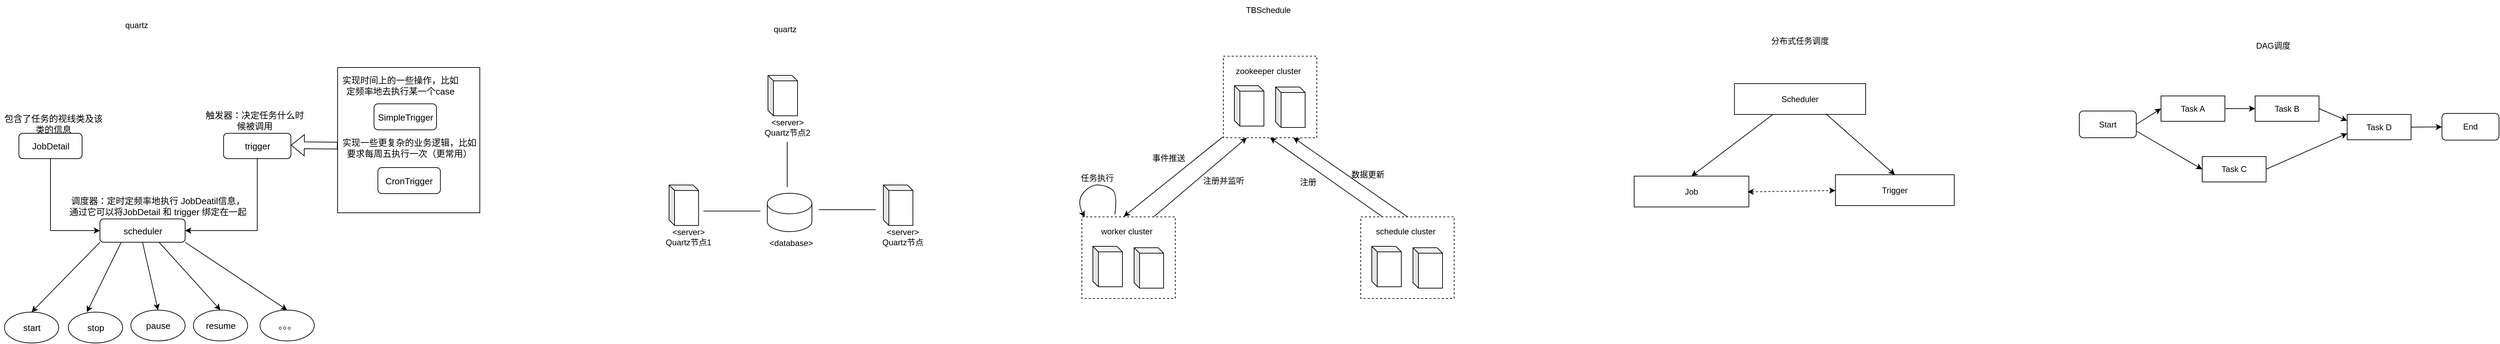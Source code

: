 <mxfile version="22.1.21" type="github">
  <diagram name="第 1 页" id="Cbjm2723TIX3uI8G1TU3">
    <mxGraphModel dx="956" dy="518" grid="0" gridSize="10" guides="1" tooltips="1" connect="1" arrows="1" fold="1" page="1" pageScale="1" pageWidth="500000" pageHeight="400000" math="0" shadow="0">
      <root>
        <mxCell id="0" />
        <mxCell id="1" parent="0" />
        <mxCell id="OXMtyyxUVlepq9rhhOlZ-22" value="" style="rounded=0;whiteSpace=wrap;html=1;fontSize=13;" parent="1" vertex="1">
          <mxGeometry x="683.5" y="116.5" width="207" height="212" as="geometry" />
        </mxCell>
        <mxCell id="OXMtyyxUVlepq9rhhOlZ-15" style="edgeStyle=orthogonalEdgeStyle;rounded=0;orthogonalLoop=1;jettySize=auto;html=1;exitX=0.5;exitY=1;exitDx=0;exitDy=0;entryX=1;entryY=0.5;entryDx=0;entryDy=0;fontSize=13;" parent="1" source="OXMtyyxUVlepq9rhhOlZ-2" target="OXMtyyxUVlepq9rhhOlZ-5" edge="1">
          <mxGeometry relative="1" as="geometry" />
        </mxCell>
        <mxCell id="OXMtyyxUVlepq9rhhOlZ-2" value="trigger" style="rounded=1;whiteSpace=wrap;html=1;fontSize=13;" parent="1" vertex="1">
          <mxGeometry x="517.5" y="212.5" width="98" height="37" as="geometry" />
        </mxCell>
        <mxCell id="OXMtyyxUVlepq9rhhOlZ-3" value="SimpleTrigger" style="rounded=1;whiteSpace=wrap;html=1;fontSize=13;" parent="1" vertex="1">
          <mxGeometry x="736.5" y="169.5" width="91" height="38" as="geometry" />
        </mxCell>
        <mxCell id="OXMtyyxUVlepq9rhhOlZ-5" value="scheduler" style="rounded=1;whiteSpace=wrap;html=1;fontSize=13;" parent="1" vertex="1">
          <mxGeometry x="337.5" y="337.5" width="124" height="34" as="geometry" />
        </mxCell>
        <mxCell id="OXMtyyxUVlepq9rhhOlZ-14" style="edgeStyle=orthogonalEdgeStyle;rounded=0;orthogonalLoop=1;jettySize=auto;html=1;exitX=0.5;exitY=1;exitDx=0;exitDy=0;entryX=0;entryY=0.5;entryDx=0;entryDy=0;fontSize=13;" parent="1" source="OXMtyyxUVlepq9rhhOlZ-6" target="OXMtyyxUVlepq9rhhOlZ-5" edge="1">
          <mxGeometry relative="1" as="geometry" />
        </mxCell>
        <mxCell id="OXMtyyxUVlepq9rhhOlZ-6" value="JobDetail" style="rounded=1;whiteSpace=wrap;html=1;fontSize=13;" parent="1" vertex="1">
          <mxGeometry x="219.5" y="212.5" width="92" height="37" as="geometry" />
        </mxCell>
        <mxCell id="OXMtyyxUVlepq9rhhOlZ-7" value="start" style="ellipse;whiteSpace=wrap;html=1;fontSize=13;" parent="1" vertex="1">
          <mxGeometry x="198.5" y="473.5" width="79" height="45" as="geometry" />
        </mxCell>
        <mxCell id="OXMtyyxUVlepq9rhhOlZ-9" value="CronTrigger" style="rounded=1;whiteSpace=wrap;html=1;fontSize=13;" parent="1" vertex="1">
          <mxGeometry x="742.13" y="262.5" width="91" height="38" as="geometry" />
        </mxCell>
        <mxCell id="OXMtyyxUVlepq9rhhOlZ-10" value="stop" style="ellipse;whiteSpace=wrap;html=1;fontSize=13;" parent="1" vertex="1">
          <mxGeometry x="291.5" y="473.5" width="79" height="45" as="geometry" />
        </mxCell>
        <mxCell id="OXMtyyxUVlepq9rhhOlZ-11" value="pause" style="ellipse;whiteSpace=wrap;html=1;fontSize=13;" parent="1" vertex="1">
          <mxGeometry x="382.5" y="470.5" width="79" height="45" as="geometry" />
        </mxCell>
        <mxCell id="OXMtyyxUVlepq9rhhOlZ-12" value="resume" style="ellipse;whiteSpace=wrap;html=1;fontSize=13;" parent="1" vertex="1">
          <mxGeometry x="473.5" y="470.5" width="79" height="45" as="geometry" />
        </mxCell>
        <mxCell id="OXMtyyxUVlepq9rhhOlZ-13" value="。。。" style="ellipse;whiteSpace=wrap;html=1;fontSize=13;" parent="1" vertex="1">
          <mxGeometry x="570.5" y="470.5" width="79" height="45" as="geometry" />
        </mxCell>
        <mxCell id="OXMtyyxUVlepq9rhhOlZ-17" value="" style="endArrow=classic;html=1;rounded=0;exitX=0;exitY=1;exitDx=0;exitDy=0;entryX=0.5;entryY=0;entryDx=0;entryDy=0;fontSize=13;" parent="1" source="OXMtyyxUVlepq9rhhOlZ-5" target="OXMtyyxUVlepq9rhhOlZ-7" edge="1">
          <mxGeometry width="50" height="50" relative="1" as="geometry">
            <mxPoint x="734.5" y="423.5" as="sourcePoint" />
            <mxPoint x="784.5" y="373.5" as="targetPoint" />
          </mxGeometry>
        </mxCell>
        <mxCell id="OXMtyyxUVlepq9rhhOlZ-18" value="" style="endArrow=classic;html=1;rounded=0;exitX=0.25;exitY=1;exitDx=0;exitDy=0;entryX=0.5;entryY=0;entryDx=0;entryDy=0;fontSize=13;" parent="1" source="OXMtyyxUVlepq9rhhOlZ-5" edge="1">
          <mxGeometry width="50" height="50" relative="1" as="geometry">
            <mxPoint x="417.5" y="371.5" as="sourcePoint" />
            <mxPoint x="318.5" y="473.5" as="targetPoint" />
          </mxGeometry>
        </mxCell>
        <mxCell id="OXMtyyxUVlepq9rhhOlZ-19" value="" style="endArrow=classic;html=1;rounded=0;exitX=0.5;exitY=1;exitDx=0;exitDy=0;entryX=0.5;entryY=0;entryDx=0;entryDy=0;fontSize=13;" parent="1" source="OXMtyyxUVlepq9rhhOlZ-5" target="OXMtyyxUVlepq9rhhOlZ-11" edge="1">
          <mxGeometry width="50" height="50" relative="1" as="geometry">
            <mxPoint x="378.5" y="381.5" as="sourcePoint" />
            <mxPoint x="328.5" y="483.5" as="targetPoint" />
          </mxGeometry>
        </mxCell>
        <mxCell id="OXMtyyxUVlepq9rhhOlZ-20" value="" style="endArrow=classic;html=1;rounded=0;exitX=0.694;exitY=1;exitDx=0;exitDy=0;entryX=0.5;entryY=0;entryDx=0;entryDy=0;exitPerimeter=0;fontSize=13;" parent="1" source="OXMtyyxUVlepq9rhhOlZ-5" target="OXMtyyxUVlepq9rhhOlZ-12" edge="1">
          <mxGeometry width="50" height="50" relative="1" as="geometry">
            <mxPoint x="409.5" y="381.5" as="sourcePoint" />
            <mxPoint x="432.5" y="480.5" as="targetPoint" />
          </mxGeometry>
        </mxCell>
        <mxCell id="OXMtyyxUVlepq9rhhOlZ-21" value="" style="endArrow=classic;html=1;rounded=0;exitX=1;exitY=1;exitDx=0;exitDy=0;entryX=0.5;entryY=0;entryDx=0;entryDy=0;fontSize=13;" parent="1" source="OXMtyyxUVlepq9rhhOlZ-5" target="OXMtyyxUVlepq9rhhOlZ-13" edge="1">
          <mxGeometry width="50" height="50" relative="1" as="geometry">
            <mxPoint x="433.5" y="381.5" as="sourcePoint" />
            <mxPoint x="523.5" y="480.5" as="targetPoint" />
          </mxGeometry>
        </mxCell>
        <mxCell id="OXMtyyxUVlepq9rhhOlZ-23" value="" style="shape=flexArrow;endArrow=classic;html=1;rounded=0;exitX=0;exitY=0.5;exitDx=0;exitDy=0;entryX=1;entryY=0.25;entryDx=0;entryDy=0;fontSize=13;" parent="1" edge="1">
          <mxGeometry width="50" height="50" relative="1" as="geometry">
            <mxPoint x="683.5" y="230.5" as="sourcePoint" />
            <mxPoint x="615.5" y="229.75" as="targetPoint" />
          </mxGeometry>
        </mxCell>
        <mxCell id="OXMtyyxUVlepq9rhhOlZ-24" value="包含了任务的视线类及该类的信息" style="text;html=1;strokeColor=none;fillColor=none;align=center;verticalAlign=middle;whiteSpace=wrap;rounded=0;fontSize=13;" parent="1" vertex="1">
          <mxGeometry x="192" y="183.5" width="155.5" height="31" as="geometry" />
        </mxCell>
        <mxCell id="OXMtyyxUVlepq9rhhOlZ-25" value="触发器：决定任务什么时候被调用" style="text;html=1;strokeColor=none;fillColor=none;align=center;verticalAlign=middle;whiteSpace=wrap;rounded=0;fontSize=13;" parent="1" vertex="1">
          <mxGeometry x="484.5" y="178.5" width="155.5" height="31" as="geometry" />
        </mxCell>
        <mxCell id="OXMtyyxUVlepq9rhhOlZ-26" value="实现时间上的一些操作，比如定频率地去执行某一个case" style="text;html=1;strokeColor=none;fillColor=none;align=center;verticalAlign=middle;whiteSpace=wrap;rounded=0;fontSize=13;" parent="1" vertex="1">
          <mxGeometry x="688.75" y="127.5" width="171.75" height="31" as="geometry" />
        </mxCell>
        <mxCell id="OXMtyyxUVlepq9rhhOlZ-27" value="实现一些更复杂的业务逻辑，比如要求每周五执行一次（更常用）" style="text;html=1;strokeColor=none;fillColor=none;align=center;verticalAlign=middle;whiteSpace=wrap;rounded=0;fontSize=13;" parent="1" vertex="1">
          <mxGeometry x="688.75" y="218.5" width="197.75" height="31" as="geometry" />
        </mxCell>
        <mxCell id="OXMtyyxUVlepq9rhhOlZ-28" value="调度器：定时定频率地执行 JobDeatil信息，通过它可以将JobDetail 和 trigger 绑定在一起" style="text;html=1;strokeColor=none;fillColor=none;align=center;verticalAlign=middle;whiteSpace=wrap;rounded=0;fontSize=13;" parent="1" vertex="1">
          <mxGeometry x="291.5" y="303.5" width="260" height="31" as="geometry" />
        </mxCell>
        <mxCell id="OXMtyyxUVlepq9rhhOlZ-29" value="" style="shape=cube;whiteSpace=wrap;html=1;boundedLbl=1;backgroundOutline=1;darkOpacity=0.05;darkOpacity2=0.1;size=8;" parent="1" vertex="1">
          <mxGeometry x="1310" y="128" width="43" height="59" as="geometry" />
        </mxCell>
        <mxCell id="OXMtyyxUVlepq9rhhOlZ-30" value="&amp;lt;server&amp;gt;&lt;br&gt;Quartz节点2" style="text;html=1;strokeColor=none;fillColor=none;align=center;verticalAlign=middle;whiteSpace=wrap;rounded=0;" parent="1" vertex="1">
          <mxGeometry x="1293" y="189" width="91" height="30" as="geometry" />
        </mxCell>
        <mxCell id="OXMtyyxUVlepq9rhhOlZ-31" value="" style="shape=cube;whiteSpace=wrap;html=1;boundedLbl=1;backgroundOutline=1;darkOpacity=0.05;darkOpacity2=0.1;size=8;" parent="1" vertex="1">
          <mxGeometry x="1166" y="288" width="43" height="59" as="geometry" />
        </mxCell>
        <mxCell id="OXMtyyxUVlepq9rhhOlZ-32" value="&amp;lt;server&amp;gt;&lt;br&gt;Quartz节点1" style="text;html=1;strokeColor=none;fillColor=none;align=center;verticalAlign=middle;whiteSpace=wrap;rounded=0;" parent="1" vertex="1">
          <mxGeometry x="1149" y="349" width="91" height="30" as="geometry" />
        </mxCell>
        <mxCell id="OXMtyyxUVlepq9rhhOlZ-33" value="" style="shape=cube;whiteSpace=wrap;html=1;boundedLbl=1;backgroundOutline=1;darkOpacity=0.05;darkOpacity2=0.1;size=8;" parent="1" vertex="1">
          <mxGeometry x="1478" y="288" width="43" height="59" as="geometry" />
        </mxCell>
        <mxCell id="OXMtyyxUVlepq9rhhOlZ-34" value="&amp;lt;server&amp;gt;&lt;br&gt;Quartz节点" style="text;html=1;strokeColor=none;fillColor=none;align=center;verticalAlign=middle;whiteSpace=wrap;rounded=0;" parent="1" vertex="1">
          <mxGeometry x="1461" y="349" width="91" height="30" as="geometry" />
        </mxCell>
        <mxCell id="OXMtyyxUVlepq9rhhOlZ-35" value="" style="shape=cylinder3;whiteSpace=wrap;html=1;boundedLbl=1;backgroundOutline=1;size=15;" parent="1" vertex="1">
          <mxGeometry x="1309" y="300" width="65" height="56" as="geometry" />
        </mxCell>
        <mxCell id="OXMtyyxUVlepq9rhhOlZ-36" value="" style="endArrow=none;html=1;rounded=0;fontStyle=1" parent="1" edge="1">
          <mxGeometry width="50" height="50" relative="1" as="geometry">
            <mxPoint x="1338" y="291" as="sourcePoint" />
            <mxPoint x="1338" y="225" as="targetPoint" />
          </mxGeometry>
        </mxCell>
        <mxCell id="OXMtyyxUVlepq9rhhOlZ-37" value="" style="endArrow=none;html=1;rounded=0;fontStyle=1" parent="1" edge="1">
          <mxGeometry width="50" height="50" relative="1" as="geometry">
            <mxPoint x="1299" y="326" as="sourcePoint" />
            <mxPoint x="1216" y="326" as="targetPoint" />
          </mxGeometry>
        </mxCell>
        <mxCell id="OXMtyyxUVlepq9rhhOlZ-39" value="" style="endArrow=none;html=1;rounded=0;fontStyle=1" parent="1" edge="1">
          <mxGeometry width="50" height="50" relative="1" as="geometry">
            <mxPoint x="1467" y="324" as="sourcePoint" />
            <mxPoint x="1384" y="324" as="targetPoint" />
          </mxGeometry>
        </mxCell>
        <mxCell id="OXMtyyxUVlepq9rhhOlZ-40" value="&amp;lt;database&amp;gt;" style="text;html=1;strokeColor=none;fillColor=none;align=center;verticalAlign=middle;whiteSpace=wrap;rounded=0;" parent="1" vertex="1">
          <mxGeometry x="1312.5" y="359" width="62" height="27" as="geometry" />
        </mxCell>
        <mxCell id="OXMtyyxUVlepq9rhhOlZ-41" value="quartz" style="text;html=1;strokeColor=none;fillColor=none;align=center;verticalAlign=middle;whiteSpace=wrap;rounded=0;" parent="1" vertex="1">
          <mxGeometry x="361" y="40" width="60" height="30" as="geometry" />
        </mxCell>
        <mxCell id="OXMtyyxUVlepq9rhhOlZ-42" value="quartz" style="text;html=1;strokeColor=none;fillColor=none;align=center;verticalAlign=middle;whiteSpace=wrap;rounded=0;" parent="1" vertex="1">
          <mxGeometry x="1305" y="46" width="60" height="30" as="geometry" />
        </mxCell>
        <mxCell id="OXMtyyxUVlepq9rhhOlZ-43" value="TBSchedule" style="text;html=1;strokeColor=none;fillColor=none;align=center;verticalAlign=middle;whiteSpace=wrap;rounded=0;" parent="1" vertex="1">
          <mxGeometry x="1995.5" y="18" width="85" height="30" as="geometry" />
        </mxCell>
        <mxCell id="OXMtyyxUVlepq9rhhOlZ-45" value="" style="rounded=0;whiteSpace=wrap;html=1;dashed=1;" parent="1" vertex="1">
          <mxGeometry x="1973" y="100" width="136" height="119" as="geometry" />
        </mxCell>
        <mxCell id="OXMtyyxUVlepq9rhhOlZ-46" value="" style="shape=cube;whiteSpace=wrap;html=1;boundedLbl=1;backgroundOutline=1;darkOpacity=0.05;darkOpacity2=0.1;size=8;" parent="1" vertex="1">
          <mxGeometry x="1989" y="143" width="43" height="59" as="geometry" />
        </mxCell>
        <mxCell id="OXMtyyxUVlepq9rhhOlZ-47" value="" style="shape=cube;whiteSpace=wrap;html=1;boundedLbl=1;backgroundOutline=1;darkOpacity=0.05;darkOpacity2=0.1;size=8;" parent="1" vertex="1">
          <mxGeometry x="2049" y="145" width="43" height="59" as="geometry" />
        </mxCell>
        <mxCell id="OXMtyyxUVlepq9rhhOlZ-48" value="zookeeper cluster" style="text;html=1;strokeColor=none;fillColor=none;align=center;verticalAlign=middle;whiteSpace=wrap;rounded=0;" parent="1" vertex="1">
          <mxGeometry x="1980.5" y="106.5" width="115" height="30" as="geometry" />
        </mxCell>
        <mxCell id="OXMtyyxUVlepq9rhhOlZ-49" value="" style="rounded=0;whiteSpace=wrap;html=1;dashed=1;" parent="1" vertex="1">
          <mxGeometry x="1767" y="334.5" width="136" height="119" as="geometry" />
        </mxCell>
        <mxCell id="OXMtyyxUVlepq9rhhOlZ-50" value="" style="shape=cube;whiteSpace=wrap;html=1;boundedLbl=1;backgroundOutline=1;darkOpacity=0.05;darkOpacity2=0.1;size=8;" parent="1" vertex="1">
          <mxGeometry x="1783" y="377.5" width="43" height="59" as="geometry" />
        </mxCell>
        <mxCell id="OXMtyyxUVlepq9rhhOlZ-51" value="" style="shape=cube;whiteSpace=wrap;html=1;boundedLbl=1;backgroundOutline=1;darkOpacity=0.05;darkOpacity2=0.1;size=8;" parent="1" vertex="1">
          <mxGeometry x="1843" y="379.5" width="43" height="59" as="geometry" />
        </mxCell>
        <mxCell id="OXMtyyxUVlepq9rhhOlZ-52" value="worker cluster" style="text;html=1;strokeColor=none;fillColor=none;align=center;verticalAlign=middle;whiteSpace=wrap;rounded=0;" parent="1" vertex="1">
          <mxGeometry x="1774.5" y="341" width="115" height="30" as="geometry" />
        </mxCell>
        <mxCell id="OXMtyyxUVlepq9rhhOlZ-53" value="" style="rounded=0;whiteSpace=wrap;html=1;dashed=1;" parent="1" vertex="1">
          <mxGeometry x="2173" y="334.5" width="136" height="119" as="geometry" />
        </mxCell>
        <mxCell id="OXMtyyxUVlepq9rhhOlZ-54" value="" style="shape=cube;whiteSpace=wrap;html=1;boundedLbl=1;backgroundOutline=1;darkOpacity=0.05;darkOpacity2=0.1;size=8;" parent="1" vertex="1">
          <mxGeometry x="2189" y="377.5" width="43" height="59" as="geometry" />
        </mxCell>
        <mxCell id="OXMtyyxUVlepq9rhhOlZ-55" value="" style="shape=cube;whiteSpace=wrap;html=1;boundedLbl=1;backgroundOutline=1;darkOpacity=0.05;darkOpacity2=0.1;size=8;" parent="1" vertex="1">
          <mxGeometry x="2249" y="379.5" width="43" height="59" as="geometry" />
        </mxCell>
        <mxCell id="OXMtyyxUVlepq9rhhOlZ-56" value="schedule cluster" style="text;html=1;strokeColor=none;fillColor=none;align=center;verticalAlign=middle;whiteSpace=wrap;rounded=0;" parent="1" vertex="1">
          <mxGeometry x="2180.5" y="341" width="115" height="30" as="geometry" />
        </mxCell>
        <mxCell id="OXMtyyxUVlepq9rhhOlZ-57" value="" style="endArrow=classic;html=1;rounded=0;entryX=0.25;entryY=1;entryDx=0;entryDy=0;" parent="1" target="OXMtyyxUVlepq9rhhOlZ-45" edge="1">
          <mxGeometry width="50" height="50" relative="1" as="geometry">
            <mxPoint x="1872" y="334" as="sourcePoint" />
            <mxPoint x="1922" y="284" as="targetPoint" />
          </mxGeometry>
        </mxCell>
        <mxCell id="OXMtyyxUVlepq9rhhOlZ-59" value="" style="endArrow=classic;html=1;rounded=0;" parent="1" edge="1">
          <mxGeometry width="50" height="50" relative="1" as="geometry">
            <mxPoint x="1972" y="218" as="sourcePoint" />
            <mxPoint x="1828" y="334" as="targetPoint" />
          </mxGeometry>
        </mxCell>
        <mxCell id="OXMtyyxUVlepq9rhhOlZ-60" value="" style="curved=1;endArrow=classic;html=1;rounded=0;" parent="1" edge="1">
          <mxGeometry width="50" height="50" relative="1" as="geometry">
            <mxPoint x="1815" y="331" as="sourcePoint" />
            <mxPoint x="1771" y="335" as="targetPoint" />
            <Array as="points">
              <mxPoint x="1819" y="301" />
              <mxPoint x="1804" y="289" />
              <mxPoint x="1780" y="287" />
              <mxPoint x="1759" y="311" />
            </Array>
          </mxGeometry>
        </mxCell>
        <mxCell id="OXMtyyxUVlepq9rhhOlZ-62" value="" style="endArrow=classic;html=1;rounded=0;entryX=0.5;entryY=1;entryDx=0;entryDy=0;" parent="1" target="OXMtyyxUVlepq9rhhOlZ-45" edge="1">
          <mxGeometry width="50" height="50" relative="1" as="geometry">
            <mxPoint x="2204" y="334" as="sourcePoint" />
            <mxPoint x="2017" y="229" as="targetPoint" />
          </mxGeometry>
        </mxCell>
        <mxCell id="OXMtyyxUVlepq9rhhOlZ-63" value="" style="endArrow=classic;html=1;rounded=0;entryX=0.75;entryY=1;entryDx=0;entryDy=0;exitX=0.5;exitY=0;exitDx=0;exitDy=0;" parent="1" source="OXMtyyxUVlepq9rhhOlZ-53" target="OXMtyyxUVlepq9rhhOlZ-45" edge="1">
          <mxGeometry width="50" height="50" relative="1" as="geometry">
            <mxPoint x="2219" y="351" as="sourcePoint" />
            <mxPoint x="2051" y="229" as="targetPoint" />
          </mxGeometry>
        </mxCell>
        <mxCell id="OXMtyyxUVlepq9rhhOlZ-65" value="任务执行" style="text;html=1;strokeColor=none;fillColor=none;align=center;verticalAlign=middle;whiteSpace=wrap;rounded=0;" parent="1" vertex="1">
          <mxGeometry x="1746" y="267" width="87" height="21" as="geometry" />
        </mxCell>
        <mxCell id="OXMtyyxUVlepq9rhhOlZ-66" value="事件推送" style="text;html=1;strokeColor=none;fillColor=none;align=center;verticalAlign=middle;whiteSpace=wrap;rounded=0;" parent="1" vertex="1">
          <mxGeometry x="1850" y="238" width="87" height="21" as="geometry" />
        </mxCell>
        <mxCell id="OXMtyyxUVlepq9rhhOlZ-67" value="注册并监听" style="text;html=1;strokeColor=none;fillColor=none;align=center;verticalAlign=middle;whiteSpace=wrap;rounded=0;" parent="1" vertex="1">
          <mxGeometry x="1930" y="271" width="87" height="21" as="geometry" />
        </mxCell>
        <mxCell id="OXMtyyxUVlepq9rhhOlZ-68" value="注册" style="text;html=1;strokeColor=none;fillColor=none;align=center;verticalAlign=middle;whiteSpace=wrap;rounded=0;" parent="1" vertex="1">
          <mxGeometry x="2053" y="273" width="87" height="21" as="geometry" />
        </mxCell>
        <mxCell id="OXMtyyxUVlepq9rhhOlZ-70" value="数据更新" style="text;html=1;strokeColor=none;fillColor=none;align=center;verticalAlign=middle;whiteSpace=wrap;rounded=0;" parent="1" vertex="1">
          <mxGeometry x="2140" y="262.5" width="87" height="21" as="geometry" />
        </mxCell>
        <mxCell id="jXmUedsYhIrKHal5Yq8s-1" value="分布式任务调度" style="text;html=1;strokeColor=none;fillColor=none;align=center;verticalAlign=middle;whiteSpace=wrap;rounded=0;" vertex="1" parent="1">
          <mxGeometry x="2761" y="63" width="103" height="30" as="geometry" />
        </mxCell>
        <mxCell id="jXmUedsYhIrKHal5Yq8s-2" value="Scheduler" style="rounded=0;whiteSpace=wrap;html=1;" vertex="1" parent="1">
          <mxGeometry x="2717" y="140" width="191" height="45" as="geometry" />
        </mxCell>
        <mxCell id="jXmUedsYhIrKHal5Yq8s-3" value="Job" style="rounded=0;whiteSpace=wrap;html=1;" vertex="1" parent="1">
          <mxGeometry x="2571" y="275" width="167" height="45" as="geometry" />
        </mxCell>
        <mxCell id="jXmUedsYhIrKHal5Yq8s-4" value="Trigger" style="rounded=0;whiteSpace=wrap;html=1;" vertex="1" parent="1">
          <mxGeometry x="2864" y="273" width="173" height="45" as="geometry" />
        </mxCell>
        <mxCell id="jXmUedsYhIrKHal5Yq8s-5" value="" style="endArrow=classic;html=1;rounded=0;entryX=0.5;entryY=0;entryDx=0;entryDy=0;" edge="1" parent="1" target="jXmUedsYhIrKHal5Yq8s-3">
          <mxGeometry width="50" height="50" relative="1" as="geometry">
            <mxPoint x="2773" y="185" as="sourcePoint" />
            <mxPoint x="2668" y="185" as="targetPoint" />
          </mxGeometry>
        </mxCell>
        <mxCell id="jXmUedsYhIrKHal5Yq8s-6" value="" style="endArrow=classic;html=1;rounded=0;entryX=0.5;entryY=0;entryDx=0;entryDy=0;" edge="1" parent="1" target="jXmUedsYhIrKHal5Yq8s-4">
          <mxGeometry width="50" height="50" relative="1" as="geometry">
            <mxPoint x="2850" y="184" as="sourcePoint" />
            <mxPoint x="2665" y="285" as="targetPoint" />
          </mxGeometry>
        </mxCell>
        <mxCell id="jXmUedsYhIrKHal5Yq8s-7" value="" style="endArrow=classic;startArrow=classic;html=1;rounded=0;dashed=1;" edge="1" parent="1">
          <mxGeometry width="50" height="50" relative="1" as="geometry">
            <mxPoint x="2736" y="298" as="sourcePoint" />
            <mxPoint x="2864" y="296" as="targetPoint" />
          </mxGeometry>
        </mxCell>
        <mxCell id="jXmUedsYhIrKHal5Yq8s-8" value="DAG调度" style="text;html=1;strokeColor=none;fillColor=none;align=center;verticalAlign=middle;whiteSpace=wrap;rounded=0;" vertex="1" parent="1">
          <mxGeometry x="3450" y="70" width="103" height="30" as="geometry" />
        </mxCell>
        <mxCell id="jXmUedsYhIrKHal5Yq8s-9" value="Start" style="rounded=1;whiteSpace=wrap;html=1;" vertex="1" parent="1">
          <mxGeometry x="3219" y="180" width="83" height="39" as="geometry" />
        </mxCell>
        <mxCell id="jXmUedsYhIrKHal5Yq8s-10" value="Task A" style="rounded=0;whiteSpace=wrap;html=1;" vertex="1" parent="1">
          <mxGeometry x="3338" y="158" width="93" height="37" as="geometry" />
        </mxCell>
        <mxCell id="jXmUedsYhIrKHal5Yq8s-11" value="Task B" style="rounded=0;whiteSpace=wrap;html=1;" vertex="1" parent="1">
          <mxGeometry x="3475" y="158" width="93" height="37" as="geometry" />
        </mxCell>
        <mxCell id="jXmUedsYhIrKHal5Yq8s-12" value="Task C" style="rounded=0;whiteSpace=wrap;html=1;" vertex="1" parent="1">
          <mxGeometry x="3398" y="246.5" width="93" height="37" as="geometry" />
        </mxCell>
        <mxCell id="jXmUedsYhIrKHal5Yq8s-13" value="Task D" style="rounded=0;whiteSpace=wrap;html=1;" vertex="1" parent="1">
          <mxGeometry x="3609" y="185" width="93" height="37" as="geometry" />
        </mxCell>
        <mxCell id="jXmUedsYhIrKHal5Yq8s-14" value="End" style="rounded=1;whiteSpace=wrap;html=1;" vertex="1" parent="1">
          <mxGeometry x="3747" y="183.5" width="83" height="39" as="geometry" />
        </mxCell>
        <mxCell id="jXmUedsYhIrKHal5Yq8s-15" value="" style="endArrow=classic;html=1;rounded=0;exitX=1;exitY=0.5;exitDx=0;exitDy=0;entryX=0;entryY=0.5;entryDx=0;entryDy=0;" edge="1" parent="1" source="jXmUedsYhIrKHal5Yq8s-9" target="jXmUedsYhIrKHal5Yq8s-10">
          <mxGeometry width="50" height="50" relative="1" as="geometry">
            <mxPoint x="3599" y="322" as="sourcePoint" />
            <mxPoint x="3649" y="272" as="targetPoint" />
          </mxGeometry>
        </mxCell>
        <mxCell id="jXmUedsYhIrKHal5Yq8s-16" value="" style="endArrow=classic;html=1;rounded=0;exitX=1;exitY=0.75;exitDx=0;exitDy=0;entryX=0;entryY=0.5;entryDx=0;entryDy=0;" edge="1" parent="1" source="jXmUedsYhIrKHal5Yq8s-9" target="jXmUedsYhIrKHal5Yq8s-12">
          <mxGeometry width="50" height="50" relative="1" as="geometry">
            <mxPoint x="3303" y="234" as="sourcePoint" />
            <mxPoint x="3348" y="187" as="targetPoint" />
          </mxGeometry>
        </mxCell>
        <mxCell id="jXmUedsYhIrKHal5Yq8s-17" value="" style="endArrow=classic;html=1;rounded=0;exitX=1;exitY=0.5;exitDx=0;exitDy=0;" edge="1" parent="1" source="jXmUedsYhIrKHal5Yq8s-10" target="jXmUedsYhIrKHal5Yq8s-11">
          <mxGeometry width="50" height="50" relative="1" as="geometry">
            <mxPoint x="3303" y="243" as="sourcePoint" />
            <mxPoint x="3408" y="275" as="targetPoint" />
          </mxGeometry>
        </mxCell>
        <mxCell id="jXmUedsYhIrKHal5Yq8s-18" value="" style="endArrow=classic;html=1;rounded=0;exitX=1;exitY=0.5;exitDx=0;exitDy=0;entryX=0;entryY=0.75;entryDx=0;entryDy=0;" edge="1" parent="1" source="jXmUedsYhIrKHal5Yq8s-12" target="jXmUedsYhIrKHal5Yq8s-13">
          <mxGeometry width="50" height="50" relative="1" as="geometry">
            <mxPoint x="3441" y="187" as="sourcePoint" />
            <mxPoint x="3485" y="187" as="targetPoint" />
          </mxGeometry>
        </mxCell>
        <mxCell id="jXmUedsYhIrKHal5Yq8s-19" value="" style="endArrow=classic;html=1;rounded=0;exitX=1;exitY=0.5;exitDx=0;exitDy=0;entryX=0;entryY=0.25;entryDx=0;entryDy=0;" edge="1" parent="1" source="jXmUedsYhIrKHal5Yq8s-11" target="jXmUedsYhIrKHal5Yq8s-13">
          <mxGeometry width="50" height="50" relative="1" as="geometry">
            <mxPoint x="3501" y="275" as="sourcePoint" />
            <mxPoint x="3621" y="242" as="targetPoint" />
          </mxGeometry>
        </mxCell>
        <mxCell id="jXmUedsYhIrKHal5Yq8s-20" value="" style="endArrow=classic;html=1;rounded=0;exitX=1;exitY=0.5;exitDx=0;exitDy=0;" edge="1" parent="1" source="jXmUedsYhIrKHal5Yq8s-13" target="jXmUedsYhIrKHal5Yq8s-14">
          <mxGeometry width="50" height="50" relative="1" as="geometry">
            <mxPoint x="3578" y="177" as="sourcePoint" />
            <mxPoint x="3621" y="223" as="targetPoint" />
          </mxGeometry>
        </mxCell>
      </root>
    </mxGraphModel>
  </diagram>
</mxfile>
